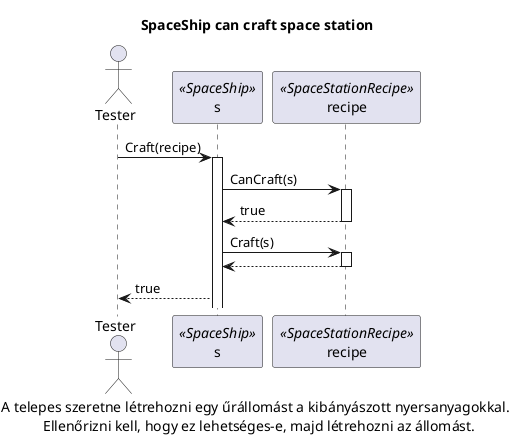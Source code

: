 @startuml

actor Tester as Tester
participant s as s <<SpaceShip>>
participant recipe as recipe <<SpaceStationRecipe>>


title SpaceShip can craft space station

Tester -> s++: Craft(recipe)

s-> recipe++: CanCraft(s)
recipe --> s --: true

s-> recipe++: Craft(s) 
recipe-->s--: 

s--> Tester: true

caption  A telepes szeretne létrehozni egy űrállomást a kibányászott nyersanyagokkal. \n Ellenőrizni kell, hogy ez lehetséges-e, majd létrehozni az állomást. 

@enduml